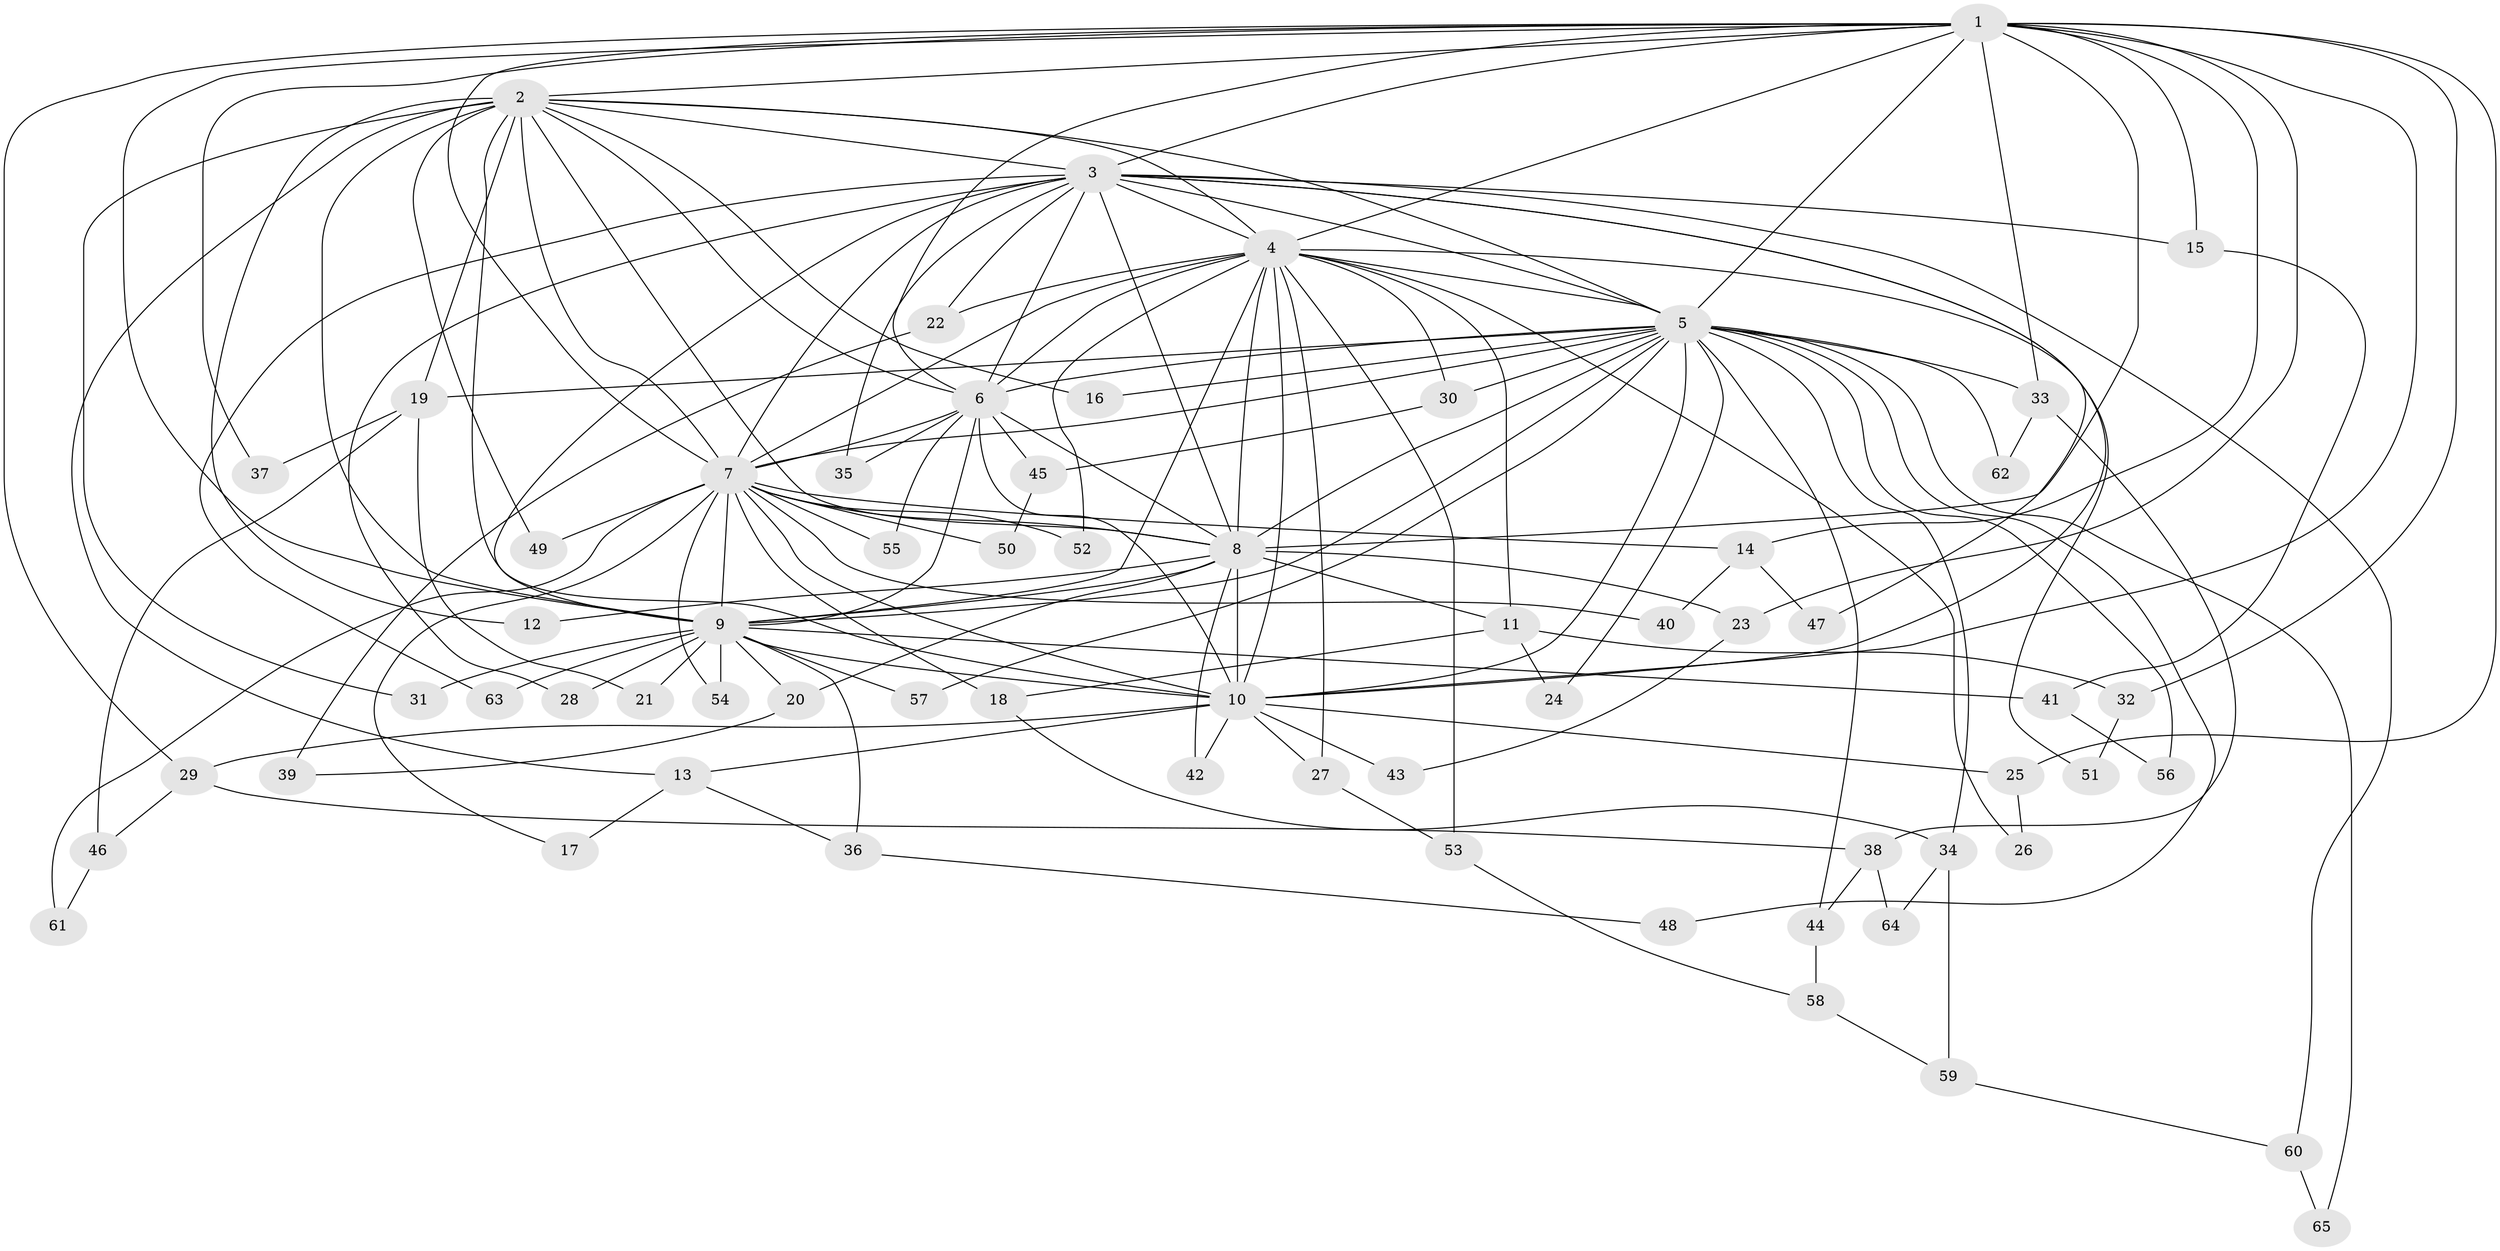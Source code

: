 // coarse degree distribution, {18: 0.044444444444444446, 15: 0.044444444444444446, 12: 0.022222222222222223, 14: 0.022222222222222223, 16: 0.022222222222222223, 5: 0.044444444444444446, 1: 0.022222222222222223, 4: 0.08888888888888889, 3: 0.28888888888888886, 2: 0.37777777777777777, 6: 0.022222222222222223}
// Generated by graph-tools (version 1.1) at 2025/51/02/27/25 19:51:49]
// undirected, 65 vertices, 155 edges
graph export_dot {
graph [start="1"]
  node [color=gray90,style=filled];
  1;
  2;
  3;
  4;
  5;
  6;
  7;
  8;
  9;
  10;
  11;
  12;
  13;
  14;
  15;
  16;
  17;
  18;
  19;
  20;
  21;
  22;
  23;
  24;
  25;
  26;
  27;
  28;
  29;
  30;
  31;
  32;
  33;
  34;
  35;
  36;
  37;
  38;
  39;
  40;
  41;
  42;
  43;
  44;
  45;
  46;
  47;
  48;
  49;
  50;
  51;
  52;
  53;
  54;
  55;
  56;
  57;
  58;
  59;
  60;
  61;
  62;
  63;
  64;
  65;
  1 -- 2;
  1 -- 3;
  1 -- 4;
  1 -- 5;
  1 -- 6;
  1 -- 7;
  1 -- 8;
  1 -- 9;
  1 -- 10;
  1 -- 14;
  1 -- 15;
  1 -- 23;
  1 -- 25;
  1 -- 29;
  1 -- 32;
  1 -- 33;
  1 -- 37;
  2 -- 3;
  2 -- 4;
  2 -- 5;
  2 -- 6;
  2 -- 7;
  2 -- 8;
  2 -- 9;
  2 -- 10;
  2 -- 12;
  2 -- 13;
  2 -- 16;
  2 -- 19;
  2 -- 31;
  2 -- 49;
  3 -- 4;
  3 -- 5;
  3 -- 6;
  3 -- 7;
  3 -- 8;
  3 -- 9;
  3 -- 10;
  3 -- 15;
  3 -- 22;
  3 -- 28;
  3 -- 35;
  3 -- 47;
  3 -- 60;
  3 -- 63;
  4 -- 5;
  4 -- 6;
  4 -- 7;
  4 -- 8;
  4 -- 9;
  4 -- 10;
  4 -- 11;
  4 -- 22;
  4 -- 26;
  4 -- 27;
  4 -- 30;
  4 -- 51;
  4 -- 52;
  4 -- 53;
  5 -- 6;
  5 -- 7;
  5 -- 8;
  5 -- 9;
  5 -- 10;
  5 -- 16;
  5 -- 19;
  5 -- 24;
  5 -- 30;
  5 -- 33;
  5 -- 34;
  5 -- 44;
  5 -- 48;
  5 -- 56;
  5 -- 57;
  5 -- 62;
  5 -- 65;
  6 -- 7;
  6 -- 8;
  6 -- 9;
  6 -- 10;
  6 -- 35;
  6 -- 45;
  6 -- 55;
  7 -- 8;
  7 -- 9;
  7 -- 10;
  7 -- 14;
  7 -- 17;
  7 -- 18;
  7 -- 40;
  7 -- 49;
  7 -- 50;
  7 -- 52;
  7 -- 54;
  7 -- 55;
  7 -- 61;
  8 -- 9;
  8 -- 10;
  8 -- 11;
  8 -- 12;
  8 -- 20;
  8 -- 23;
  8 -- 42;
  9 -- 10;
  9 -- 20;
  9 -- 21;
  9 -- 28;
  9 -- 31;
  9 -- 36;
  9 -- 41;
  9 -- 54;
  9 -- 57;
  9 -- 63;
  10 -- 13;
  10 -- 25;
  10 -- 27;
  10 -- 29;
  10 -- 42;
  10 -- 43;
  11 -- 18;
  11 -- 24;
  11 -- 32;
  13 -- 17;
  13 -- 36;
  14 -- 40;
  14 -- 47;
  15 -- 41;
  18 -- 34;
  19 -- 21;
  19 -- 37;
  19 -- 46;
  20 -- 39;
  22 -- 39;
  23 -- 43;
  25 -- 26;
  27 -- 53;
  29 -- 38;
  29 -- 46;
  30 -- 45;
  32 -- 51;
  33 -- 38;
  33 -- 62;
  34 -- 59;
  34 -- 64;
  36 -- 48;
  38 -- 44;
  38 -- 64;
  41 -- 56;
  44 -- 58;
  45 -- 50;
  46 -- 61;
  53 -- 58;
  58 -- 59;
  59 -- 60;
  60 -- 65;
}
